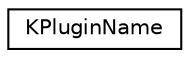 digraph "Graphical Class Hierarchy"
{
  edge [fontname="Helvetica",fontsize="10",labelfontname="Helvetica",labelfontsize="10"];
  node [fontname="Helvetica",fontsize="10",shape=record];
  rankdir="LR";
  Node0 [label="KPluginName",height=0.2,width=0.4,color="black", fillcolor="white", style="filled",URL="$classKPluginName.html",tooltip="Represents the name of a plugin intended for KPluginLoader. "];
}
